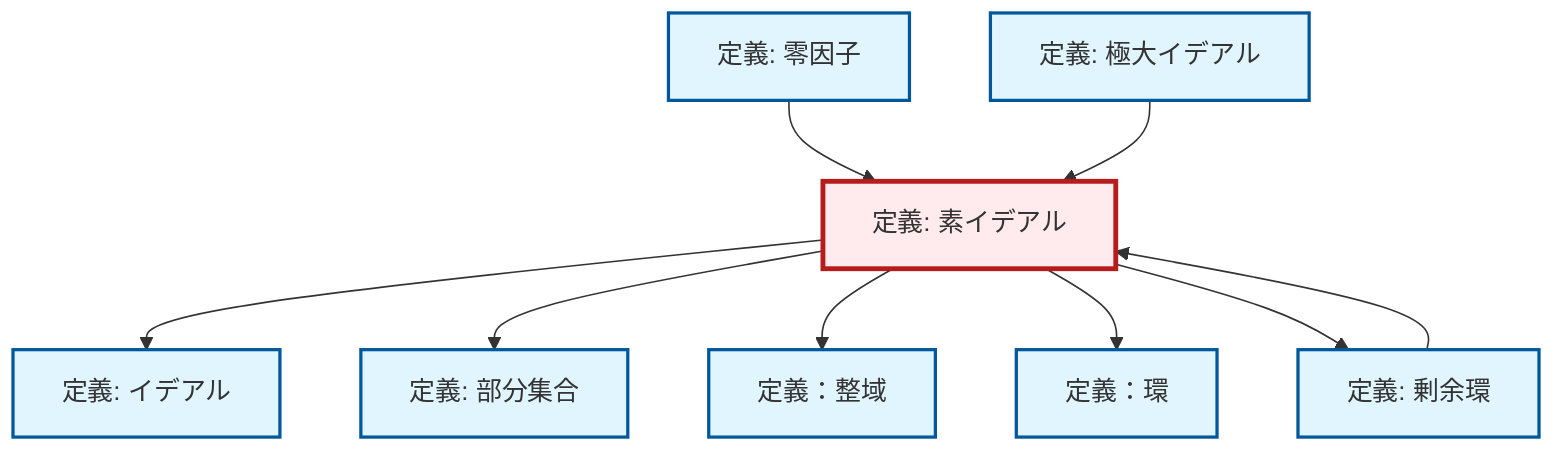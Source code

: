 graph TD
    classDef definition fill:#e1f5fe,stroke:#01579b,stroke-width:2px
    classDef theorem fill:#f3e5f5,stroke:#4a148c,stroke-width:2px
    classDef axiom fill:#fff3e0,stroke:#e65100,stroke-width:2px
    classDef example fill:#e8f5e9,stroke:#1b5e20,stroke-width:2px
    classDef current fill:#ffebee,stroke:#b71c1c,stroke-width:3px
    def-maximal-ideal["定義: 極大イデアル"]:::definition
    def-ring["定義：環"]:::definition
    def-subset["定義: 部分集合"]:::definition
    def-prime-ideal["定義: 素イデアル"]:::definition
    def-ideal["定義: イデアル"]:::definition
    def-zero-divisor["定義: 零因子"]:::definition
    def-integral-domain["定義：整域"]:::definition
    def-quotient-ring["定義: 剰余環"]:::definition
    def-quotient-ring --> def-prime-ideal
    def-zero-divisor --> def-prime-ideal
    def-prime-ideal --> def-ideal
    def-prime-ideal --> def-subset
    def-maximal-ideal --> def-prime-ideal
    def-prime-ideal --> def-integral-domain
    def-prime-ideal --> def-ring
    def-prime-ideal --> def-quotient-ring
    class def-prime-ideal current